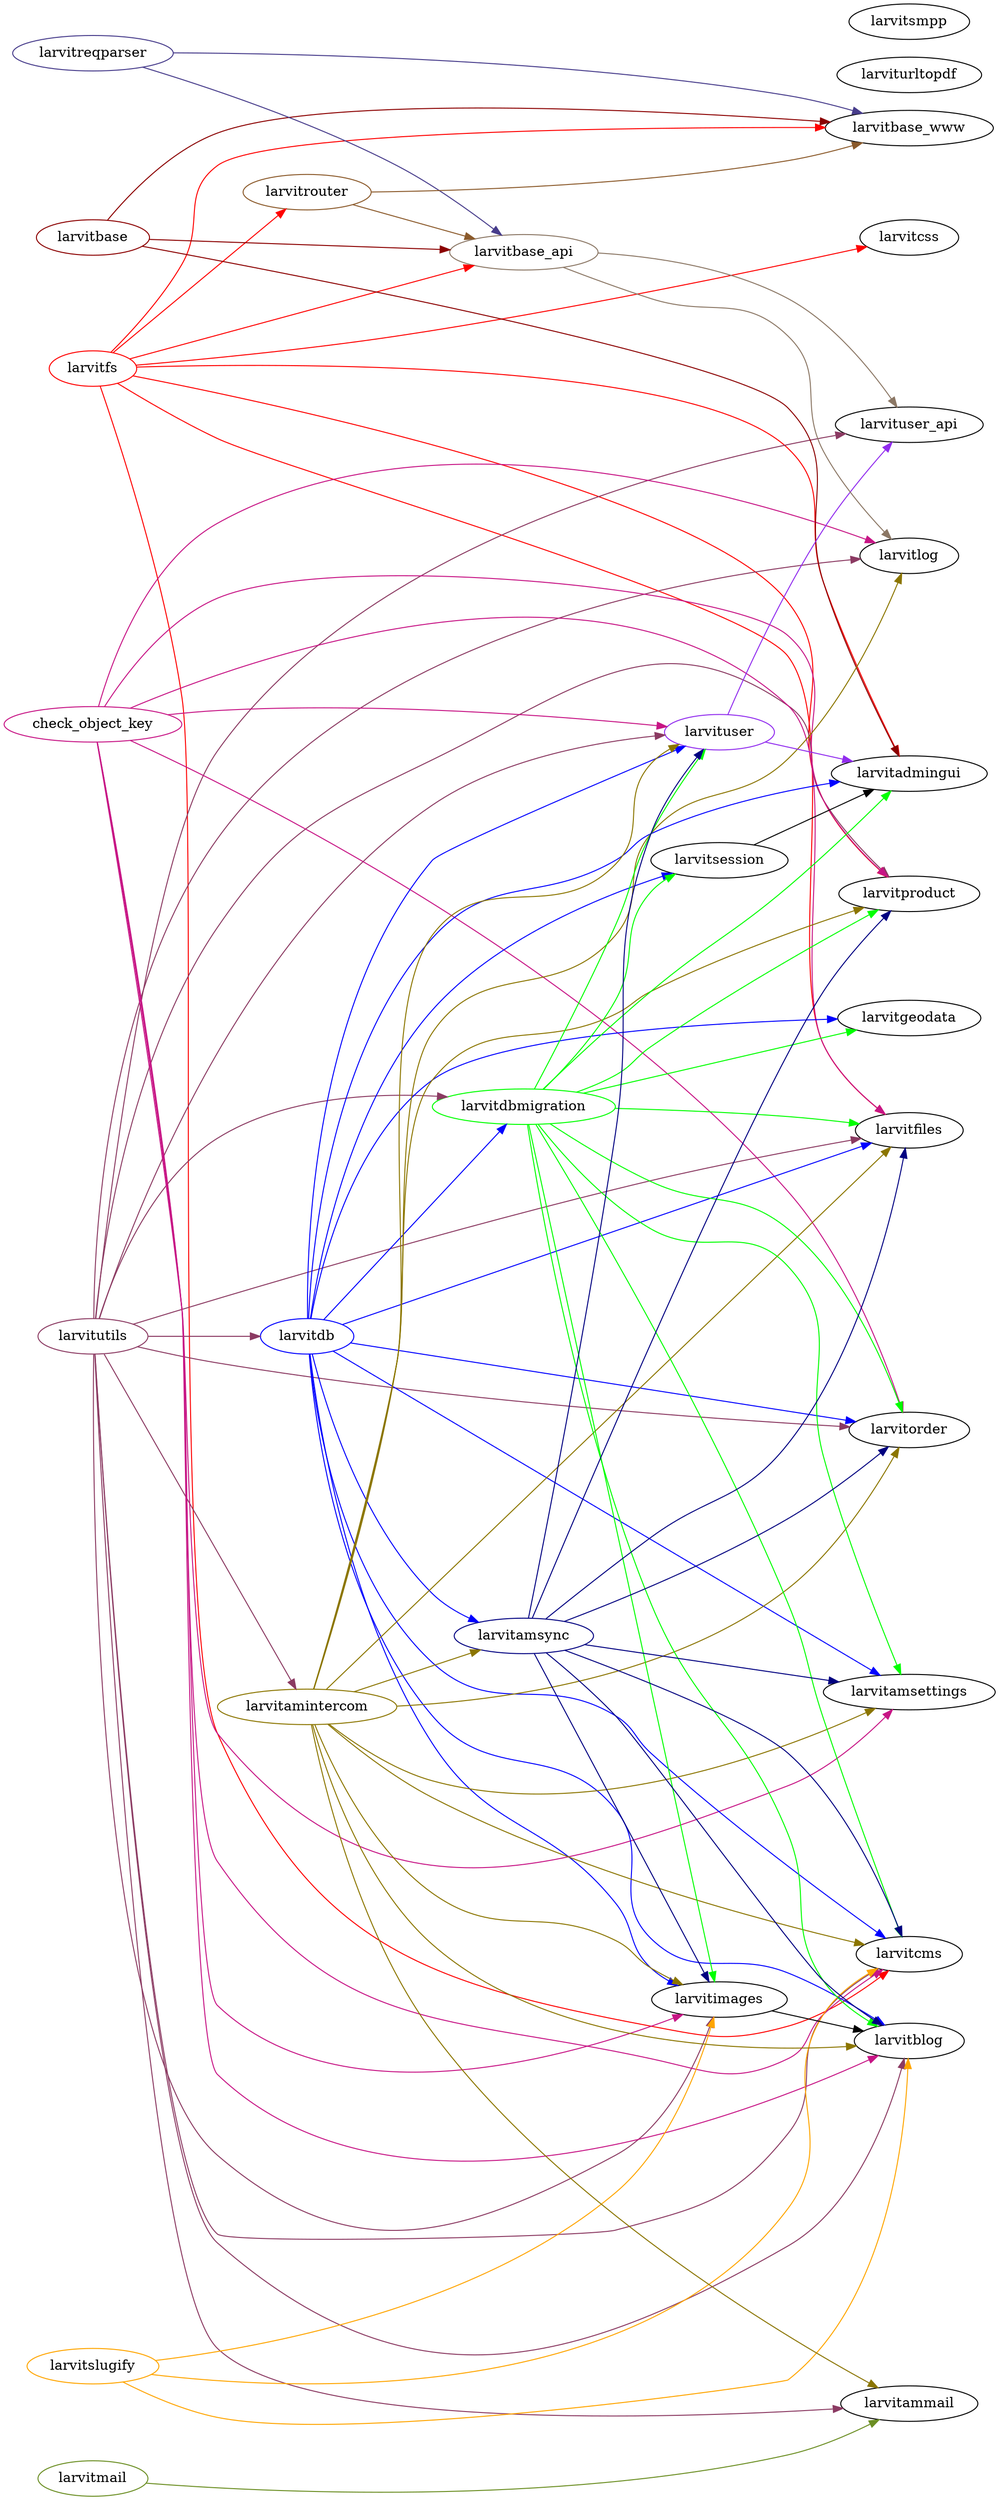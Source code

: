 digraph larvitlibs {
	rank=same
	rankdir=LR;

	subgraph parents {
		larvitfs [color = red]
		larvitutils [color = hotpink4]
		check_object_key [color = mediumvioletred]
		larvitmail [color = olivedrab]
		larvitslugify [color = orange]
		larvitbase [color = red4]
		larvitreqparser [color = slateblue4]
	}

	subgraph childs_1 {
		larvitdb [color = blue]
		larvitamintercom [color = gold4]
	}

	subgraph childs_last {
		larvituser_api
		larviturltopdf
		larvitsmpp
		larvitadmingui
		larvitlog
		larvitproduct
		larvitgeodata
		larvitamsettings
		larvitorder
		larvitfiles
		larvitcms
		larvitbase_www
		larvitammail
		larvitcss
	}

	edge [style=invis, weight=2]

	larvitdbmigration [color = green]
	larvituser [color = purple2]
	larvitimages
	larvitsession
	larvitamsync [color = navyblue]
	larvitrouter [color = tan4]
	larvitbase_api [color = peachpuff4]

	edge [style=solid, weight=1]
	larvitfs -> larvitbase_www [color = red]
	larvitfs -> larvitbase_api [color = red]
	larvitfs -> larvitcms [color = red]
	larvitfs -> larvitfiles [color = red]
	larvitfs -> larvitcss [color = red]
	larvitfs -> larvitrouter [color = red]
	larvitfs -> larvitadmingui [color = red]
	larvitfs -> larvitproduct [color = red]

	larvitutils -> larvitlog [color = hotpink4]
	larvitutils -> larvituser_api [color = hotpink4]
	larvitutils -> larvitcms [color = hotpink4]
	larvitutils -> larvitdbmigration [color = hotpink4]
	larvitutils -> larvitamintercom [color = hotpink4]
	larvitutils -> larvitorder [color = hotpink4]
	larvitutils -> larvitfiles [color = hotpink4]
	larvitutils -> larvitdb [color = hotpink4]
	larvitutils -> larvitimages [color = hotpink4]
	larvitutils -> larvituser [color = hotpink4]
	larvitutils -> larvitproduct [color = hotpink4]
	larvitutils -> larvitblog [color = hotpink4]
	larvitutils -> larvitammail [color = hotpink4]

	check_object_key -> larvitlog [color = mediumvioletred]
	check_object_key -> larvitblog [color = mediumvioletred]
	check_object_key -> larvitfiles [color = mediumvioletred]
	check_object_key -> larvituser [color = mediumvioletred]
	check_object_key -> larvitimages [color = mediumvioletred]
	check_object_key -> larvitproduct [color = mediumvioletred]
	check_object_key -> larvitorder [color = mediumvioletred]
	check_object_key -> larvitcms [color = mediumvioletred]
	check_object_key -> larvitamsettings [color = mediumvioletred]

	larvitdb -> larvitadmingui [color = blue]
	larvitdb -> larvituser [color = blue]
	larvitdb -> larvitblog [color = blue]
	larvitdb -> larvitgeodata [color = blue]
	larvitdb -> larvitfiles [color = blue]
	larvitdb -> larvitdbmigration [color = blue]
	larvitdb -> larvitsession [color = blue]
	larvitdb -> larvitimages [color = blue]
	larvitdb -> larvitamsettings [color = blue]
	larvitdb -> larvitamsync [color = blue]
	larvitdb -> larvitorder [color = blue]
	larvitdb -> larvitcms [color = blue]

	larvitbase -> larvitbase_www [color = red4]
	larvitbase -> larvitadmingui [color = red4]
	larvitbase -> larvitbase_api [color = red4]

	larvitdbmigration -> larvitadmingui [color = green]
	larvitdbmigration -> larvitcms [color = green]
	larvitdbmigration -> larvituser [color = green]
	larvitdbmigration -> larvitblog [color = green]
	larvitdbmigration -> larvitgeodata [color = green]
	larvitdbmigration -> larvitfiles [color = green]
	larvitdbmigration -> larvitsession [color = green]
	larvitdbmigration -> larvitimages [color = green]
	larvitdbmigration -> larvitamsettings [color = green]
	larvitdbmigration -> larvitorder [color = green]
	larvitdbmigration -> larvitproduct [color = green]

	larvituser -> larvitadmingui [color = purple2]
	larvituser -> larvituser_api [color = purple2]

	larvitimages -> larvitblog

	larvitsession -> larvitadmingui

	larvitamintercom -> larvitlog [color = gold4]
	larvitamintercom -> larvitfiles [color = gold4]
	larvitamintercom -> larvitblog [color = gold4]
	larvitamintercom -> larvitproduct [color = gold4]
	larvitamintercom -> larvitorder [color = gold4]
	larvitamintercom -> larvitamsettings [color = gold4]
	larvitamintercom -> larvitamsync [color = gold4]
	larvitamintercom -> larvituser [color = gold4]
	larvitamintercom -> larvitimages [color = gold4]
	larvitamintercom -> larvitcms [color = gold4]
	larvitamintercom -> larvitammail [color = gold4]

	larvitamsync -> larvitfiles [color = navyblue]
	larvitamsync -> larvitblog [color = navyblue]
	larvitamsync -> larvitproduct [color = navyblue]
	larvitamsync -> larvitorder [color = navyblue]
	larvitamsync -> larvitamsettings [color = navyblue]
	larvitamsync -> larvituser [color = navyblue]
	larvitamsync -> larvitimages [color = navyblue]
	larvitamsync -> larvitcms [color = navyblue]

	larvitreqparser -> larvitbase_www [color = slateblue4]
	larvitreqparser -> larvitbase_api [color = slateblue4]

	larvitrouter -> larvitbase_www [color = tan4]
	larvitrouter -> larvitbase_api [color = tan4]

	larvitbase_api -> larvitlog [color = peachpuff4]
	larvitbase_api -> larvituser_api [color = peachpuff4]

	larvitslugify -> larvitcms [color = orange]
	larvitslugify -> larvitimages [color = orange]
	larvitslugify -> larvitblog [color = orange]

	larvitmail -> larvitammail [color = olivedrab]
}
